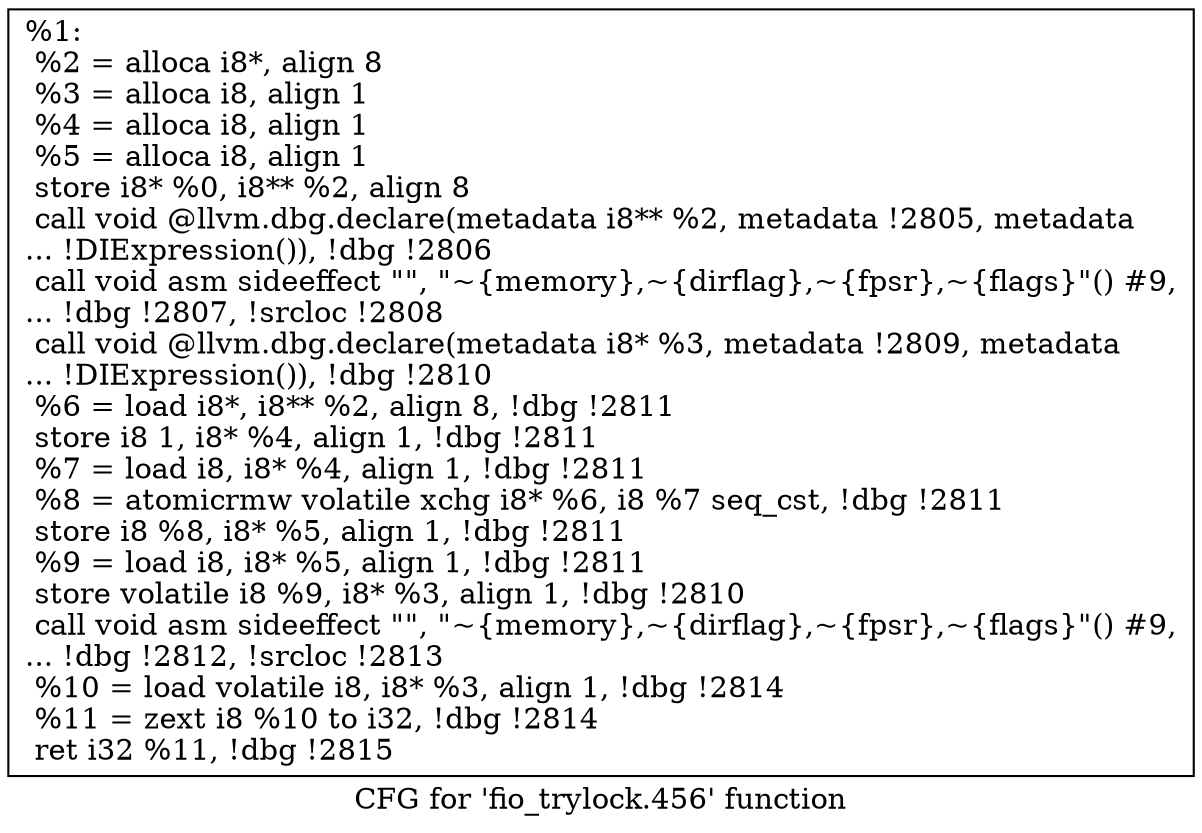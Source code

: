 digraph "CFG for 'fio_trylock.456' function" {
	label="CFG for 'fio_trylock.456' function";

	Node0x5568522ce6b0 [shape=record,label="{%1:\l  %2 = alloca i8*, align 8\l  %3 = alloca i8, align 1\l  %4 = alloca i8, align 1\l  %5 = alloca i8, align 1\l  store i8* %0, i8** %2, align 8\l  call void @llvm.dbg.declare(metadata i8** %2, metadata !2805, metadata\l... !DIExpression()), !dbg !2806\l  call void asm sideeffect \"\", \"~\{memory\},~\{dirflag\},~\{fpsr\},~\{flags\}\"() #9,\l... !dbg !2807, !srcloc !2808\l  call void @llvm.dbg.declare(metadata i8* %3, metadata !2809, metadata\l... !DIExpression()), !dbg !2810\l  %6 = load i8*, i8** %2, align 8, !dbg !2811\l  store i8 1, i8* %4, align 1, !dbg !2811\l  %7 = load i8, i8* %4, align 1, !dbg !2811\l  %8 = atomicrmw volatile xchg i8* %6, i8 %7 seq_cst, !dbg !2811\l  store i8 %8, i8* %5, align 1, !dbg !2811\l  %9 = load i8, i8* %5, align 1, !dbg !2811\l  store volatile i8 %9, i8* %3, align 1, !dbg !2810\l  call void asm sideeffect \"\", \"~\{memory\},~\{dirflag\},~\{fpsr\},~\{flags\}\"() #9,\l... !dbg !2812, !srcloc !2813\l  %10 = load volatile i8, i8* %3, align 1, !dbg !2814\l  %11 = zext i8 %10 to i32, !dbg !2814\l  ret i32 %11, !dbg !2815\l}"];
}
